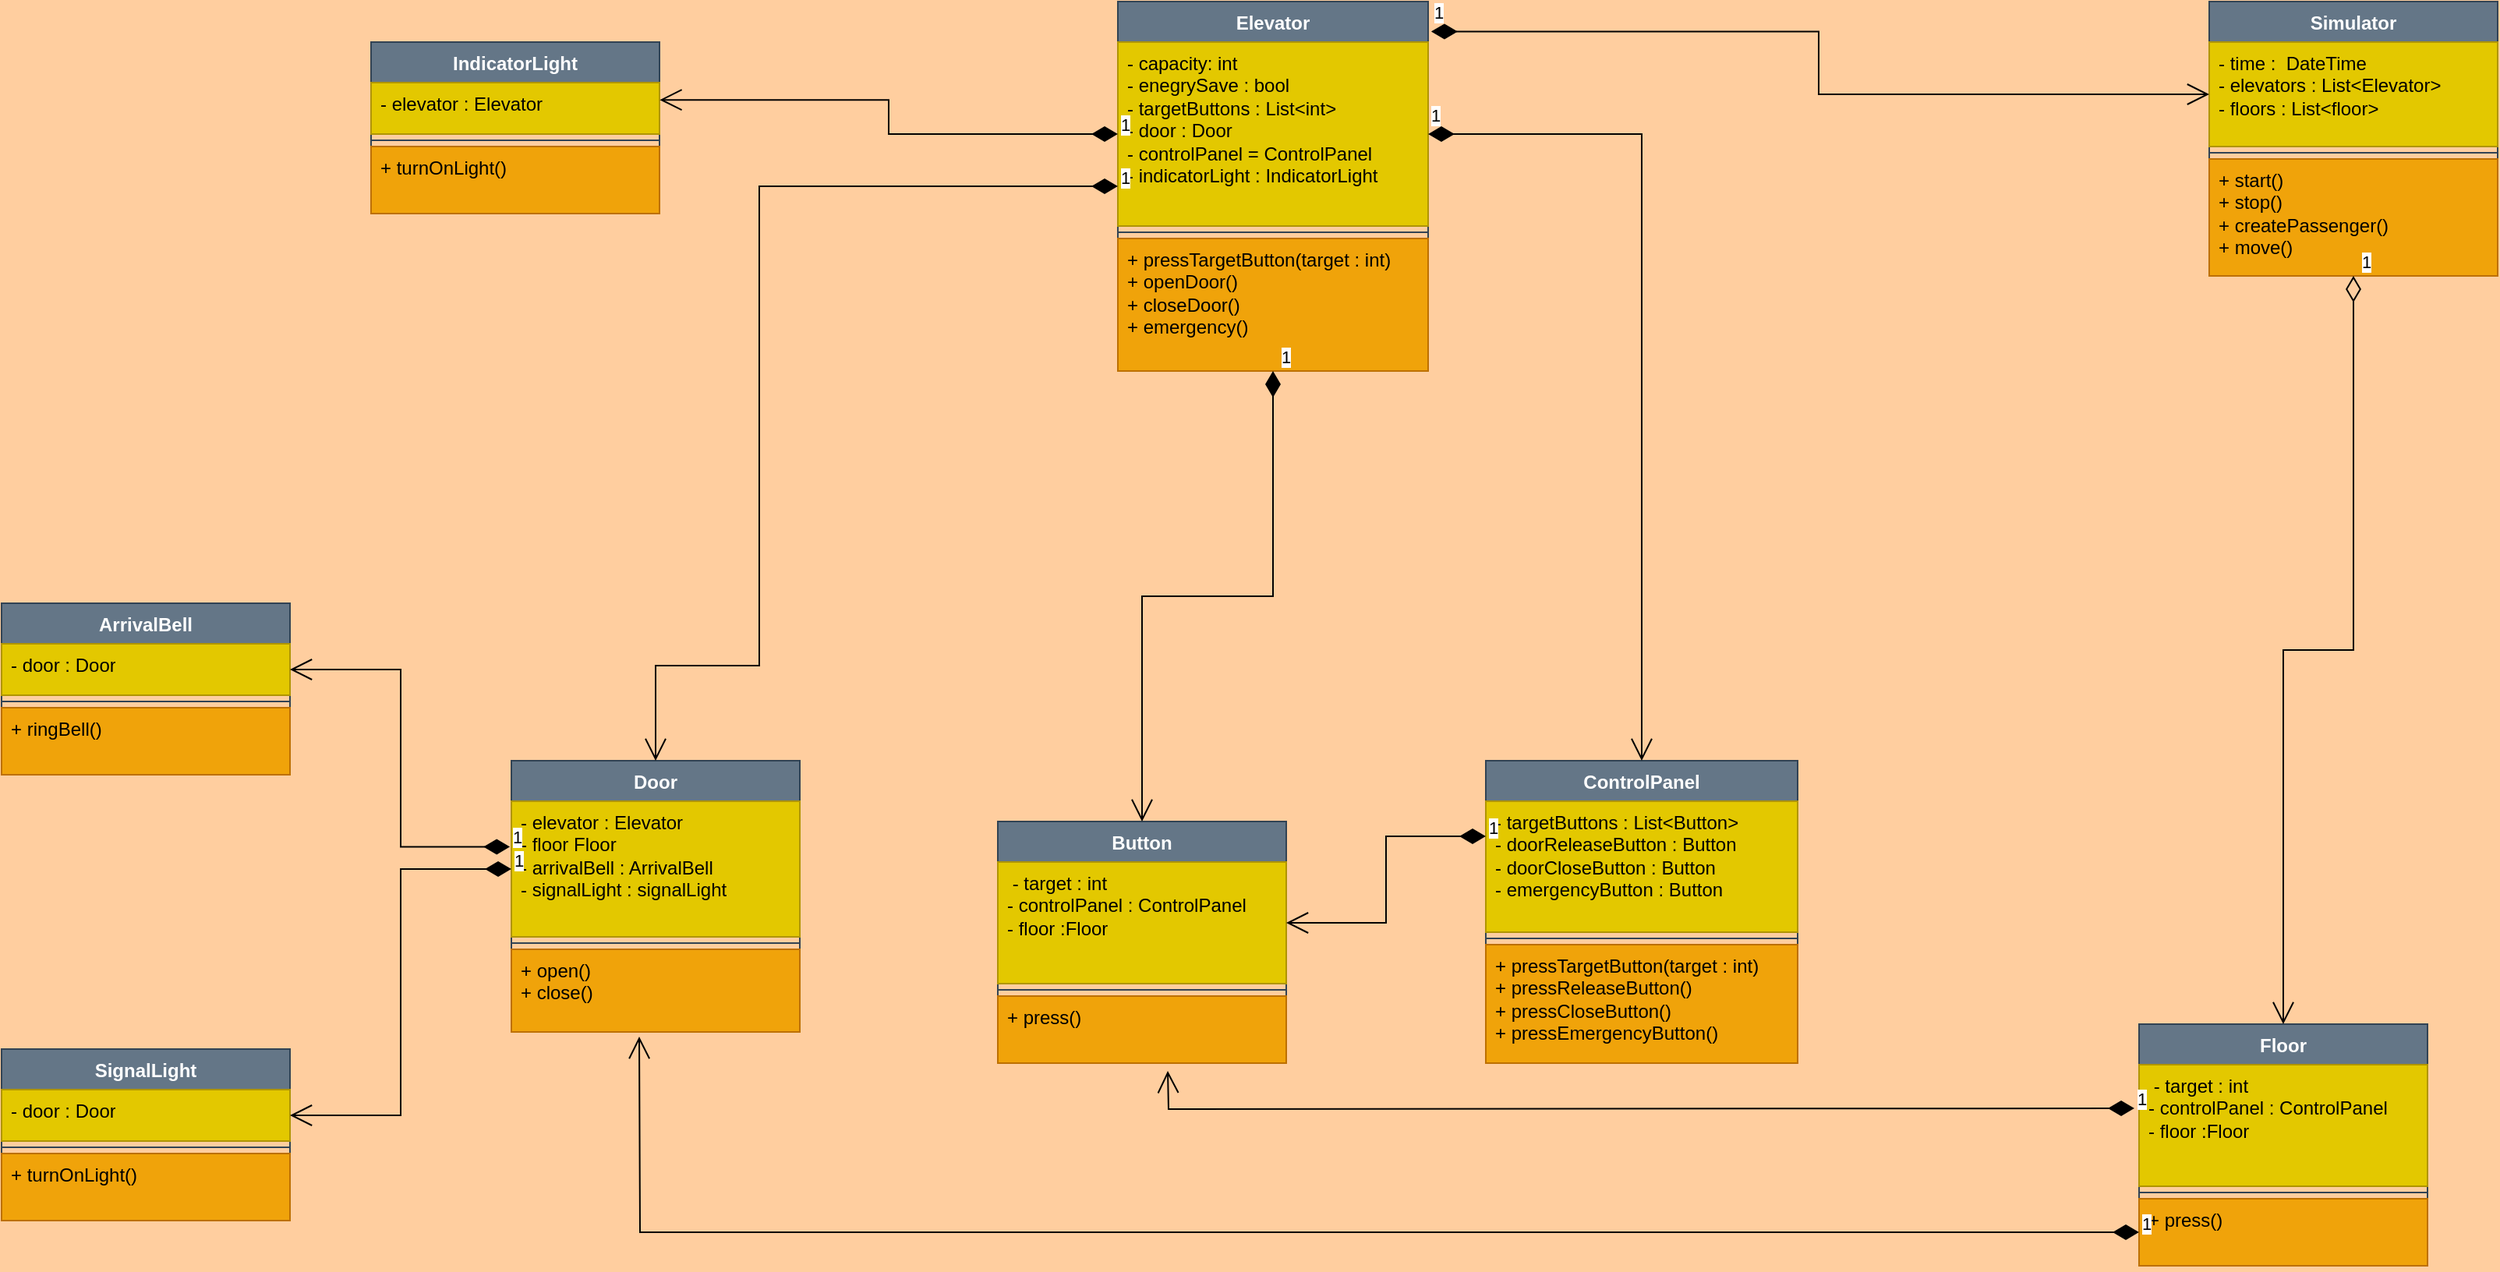 <mxfile version="21.2.8" type="device">
  <diagram name="Sayfa -1" id="2Q7rJpBjIlXAXQQlR4CL">
    <mxGraphModel dx="3185" dy="968" grid="0" gridSize="10" guides="1" tooltips="1" connect="1" arrows="1" fold="1" page="1" pageScale="1" pageWidth="1200" pageHeight="1920" background="#FFCE9F" math="0" shadow="0">
      <root>
        <mxCell id="0" />
        <mxCell id="1" parent="0" />
        <mxCell id="gPZkoOqSUaPCiqlDeYD5-5" value="Simulator" style="swimlane;fontStyle=1;align=center;verticalAlign=top;childLayout=stackLayout;horizontal=1;startSize=26;horizontalStack=0;resizeParent=1;resizeParentMax=0;resizeLast=0;collapsible=1;marginBottom=0;whiteSpace=wrap;html=1;fillColor=#647687;fontColor=#ffffff;strokeColor=#314354;" parent="1" vertex="1">
          <mxGeometry x="726" y="149" width="185" height="176" as="geometry" />
        </mxCell>
        <mxCell id="gPZkoOqSUaPCiqlDeYD5-6" value="- time :&amp;nbsp; DateTime&lt;br&gt;- elevators : List&amp;lt;Elevator&amp;gt;&lt;br&gt;- floors : List&amp;lt;floor&amp;gt;" style="text;strokeColor=#B09500;fillColor=#e3c800;align=left;verticalAlign=top;spacingLeft=4;spacingRight=4;overflow=hidden;rotatable=0;points=[[0,0.5],[1,0.5]];portConstraint=eastwest;whiteSpace=wrap;html=1;fontColor=#000000;" parent="gPZkoOqSUaPCiqlDeYD5-5" vertex="1">
          <mxGeometry y="26" width="185" height="67" as="geometry" />
        </mxCell>
        <mxCell id="gPZkoOqSUaPCiqlDeYD5-7" value="" style="line;strokeWidth=1;fillColor=none;align=left;verticalAlign=middle;spacingTop=-1;spacingLeft=3;spacingRight=3;rotatable=0;labelPosition=right;points=[];portConstraint=eastwest;strokeColor=inherit;" parent="gPZkoOqSUaPCiqlDeYD5-5" vertex="1">
          <mxGeometry y="93" width="185" height="8" as="geometry" />
        </mxCell>
        <mxCell id="gPZkoOqSUaPCiqlDeYD5-8" value="+ start()&lt;br&gt;+ stop()&lt;br&gt;+ createPassenger()&lt;br&gt;+ move()" style="text;strokeColor=#BD7000;fillColor=#f0a30a;align=left;verticalAlign=top;spacingLeft=4;spacingRight=4;overflow=hidden;rotatable=0;points=[[0,0.5],[1,0.5]];portConstraint=eastwest;whiteSpace=wrap;html=1;fontColor=#000000;" parent="gPZkoOqSUaPCiqlDeYD5-5" vertex="1">
          <mxGeometry y="101" width="185" height="75" as="geometry" />
        </mxCell>
        <mxCell id="gPZkoOqSUaPCiqlDeYD5-13" value="Elevator" style="swimlane;fontStyle=1;align=center;verticalAlign=top;childLayout=stackLayout;horizontal=1;startSize=26;horizontalStack=0;resizeParent=1;resizeParentMax=0;resizeLast=0;collapsible=1;marginBottom=0;whiteSpace=wrap;html=1;fillColor=#647687;fontColor=#ffffff;strokeColor=#314354;" parent="1" vertex="1">
          <mxGeometry x="26" y="149" width="199" height="237" as="geometry" />
        </mxCell>
        <mxCell id="gPZkoOqSUaPCiqlDeYD5-14" value="- capacity: int&lt;br&gt;- enegrySave : bool&lt;br&gt;- targetButtons : List&amp;lt;int&amp;gt;&lt;br&gt;- door : Door&lt;br&gt;- controlPanel = ControlPanel&lt;br&gt;- indicatorLight : IndicatorLight" style="text;strokeColor=#B09500;fillColor=#e3c800;align=left;verticalAlign=top;spacingLeft=4;spacingRight=4;overflow=hidden;rotatable=0;points=[[0,0.5],[1,0.5]];portConstraint=eastwest;whiteSpace=wrap;html=1;fontColor=#000000;" parent="gPZkoOqSUaPCiqlDeYD5-13" vertex="1">
          <mxGeometry y="26" width="199" height="118" as="geometry" />
        </mxCell>
        <mxCell id="gPZkoOqSUaPCiqlDeYD5-15" value="" style="line;strokeWidth=1;fillColor=none;align=left;verticalAlign=middle;spacingTop=-1;spacingLeft=3;spacingRight=3;rotatable=0;labelPosition=right;points=[];portConstraint=eastwest;strokeColor=inherit;" parent="gPZkoOqSUaPCiqlDeYD5-13" vertex="1">
          <mxGeometry y="144" width="199" height="8" as="geometry" />
        </mxCell>
        <mxCell id="gPZkoOqSUaPCiqlDeYD5-16" value="+ pressTargetButton(target : int)&lt;br&gt;+ openDoor()&lt;br&gt;+ closeDoor()&lt;br&gt;+ emergency()" style="text;strokeColor=#BD7000;fillColor=#f0a30a;align=left;verticalAlign=top;spacingLeft=4;spacingRight=4;overflow=hidden;rotatable=0;points=[[0,0.5],[1,0.5]];portConstraint=eastwest;whiteSpace=wrap;html=1;fontColor=#000000;" parent="gPZkoOqSUaPCiqlDeYD5-13" vertex="1">
          <mxGeometry y="152" width="199" height="85" as="geometry" />
        </mxCell>
        <mxCell id="gPZkoOqSUaPCiqlDeYD5-17" value="Door" style="swimlane;fontStyle=1;align=center;verticalAlign=top;childLayout=stackLayout;horizontal=1;startSize=26;horizontalStack=0;resizeParent=1;resizeParentMax=0;resizeLast=0;collapsible=1;marginBottom=0;whiteSpace=wrap;html=1;fillColor=#647687;fontColor=#ffffff;strokeColor=#314354;" parent="1" vertex="1">
          <mxGeometry x="-363" y="636" width="185" height="174" as="geometry" />
        </mxCell>
        <mxCell id="gPZkoOqSUaPCiqlDeYD5-18" value="- elevator : Elevator&lt;br&gt;- floor Floor&lt;br&gt;- arrivalBell : ArrivalBell&lt;br&gt;- signalLight : signalLight&lt;br&gt;" style="text;strokeColor=#B09500;fillColor=#e3c800;align=left;verticalAlign=top;spacingLeft=4;spacingRight=4;overflow=hidden;rotatable=0;points=[[0,0.5],[1,0.5]];portConstraint=eastwest;whiteSpace=wrap;html=1;fontColor=#000000;" parent="gPZkoOqSUaPCiqlDeYD5-17" vertex="1">
          <mxGeometry y="26" width="185" height="87" as="geometry" />
        </mxCell>
        <mxCell id="gPZkoOqSUaPCiqlDeYD5-19" value="" style="line;strokeWidth=1;fillColor=none;align=left;verticalAlign=middle;spacingTop=-1;spacingLeft=3;spacingRight=3;rotatable=0;labelPosition=right;points=[];portConstraint=eastwest;strokeColor=inherit;" parent="gPZkoOqSUaPCiqlDeYD5-17" vertex="1">
          <mxGeometry y="113" width="185" height="8" as="geometry" />
        </mxCell>
        <mxCell id="gPZkoOqSUaPCiqlDeYD5-20" value="+ open()&lt;br&gt;+ close()" style="text;strokeColor=#BD7000;fillColor=#f0a30a;align=left;verticalAlign=top;spacingLeft=4;spacingRight=4;overflow=hidden;rotatable=0;points=[[0,0.5],[1,0.5]];portConstraint=eastwest;whiteSpace=wrap;html=1;fontColor=#000000;" parent="gPZkoOqSUaPCiqlDeYD5-17" vertex="1">
          <mxGeometry y="121" width="185" height="53" as="geometry" />
        </mxCell>
        <mxCell id="gPZkoOqSUaPCiqlDeYD5-21" value="ControlPanel" style="swimlane;fontStyle=1;align=center;verticalAlign=top;childLayout=stackLayout;horizontal=1;startSize=26;horizontalStack=0;resizeParent=1;resizeParentMax=0;resizeLast=0;collapsible=1;marginBottom=0;whiteSpace=wrap;html=1;fillColor=#647687;fontColor=#ffffff;strokeColor=#314354;" parent="1" vertex="1">
          <mxGeometry x="262" y="636" width="200" height="194" as="geometry" />
        </mxCell>
        <mxCell id="gPZkoOqSUaPCiqlDeYD5-22" value="- targetButtons : List&amp;lt;Button&amp;gt;&lt;br&gt;- doorReleaseButton : Button&lt;br&gt;- doorCloseButton : Button&lt;br&gt;- emergencyButton : Button" style="text;strokeColor=#B09500;fillColor=#e3c800;align=left;verticalAlign=top;spacingLeft=4;spacingRight=4;overflow=hidden;rotatable=0;points=[[0,0.5],[1,0.5]];portConstraint=eastwest;whiteSpace=wrap;html=1;fontColor=#000000;" parent="gPZkoOqSUaPCiqlDeYD5-21" vertex="1">
          <mxGeometry y="26" width="200" height="84" as="geometry" />
        </mxCell>
        <mxCell id="gPZkoOqSUaPCiqlDeYD5-23" value="" style="line;strokeWidth=1;fillColor=none;align=left;verticalAlign=middle;spacingTop=-1;spacingLeft=3;spacingRight=3;rotatable=0;labelPosition=right;points=[];portConstraint=eastwest;strokeColor=inherit;" parent="gPZkoOqSUaPCiqlDeYD5-21" vertex="1">
          <mxGeometry y="110" width="200" height="8" as="geometry" />
        </mxCell>
        <mxCell id="gPZkoOqSUaPCiqlDeYD5-24" value="+ pressTargetButton(target : int)&lt;br&gt;+ pressReleaseButton()&lt;br&gt;+ pressCloseButton()&lt;br&gt;+ pressEmergencyButton()" style="text;strokeColor=#BD7000;fillColor=#f0a30a;align=left;verticalAlign=top;spacingLeft=4;spacingRight=4;overflow=hidden;rotatable=0;points=[[0,0.5],[1,0.5]];portConstraint=eastwest;whiteSpace=wrap;html=1;fontColor=#000000;" parent="gPZkoOqSUaPCiqlDeYD5-21" vertex="1">
          <mxGeometry y="118" width="200" height="76" as="geometry" />
        </mxCell>
        <mxCell id="gPZkoOqSUaPCiqlDeYD5-25" value="ArrivalBell" style="swimlane;fontStyle=1;align=center;verticalAlign=top;childLayout=stackLayout;horizontal=1;startSize=26;horizontalStack=0;resizeParent=1;resizeParentMax=0;resizeLast=0;collapsible=1;marginBottom=0;whiteSpace=wrap;html=1;fillColor=#647687;fontColor=#ffffff;strokeColor=#314354;" parent="1" vertex="1">
          <mxGeometry x="-690" y="535" width="185" height="110" as="geometry" />
        </mxCell>
        <mxCell id="gPZkoOqSUaPCiqlDeYD5-26" value="- door : Door" style="text;strokeColor=#B09500;fillColor=#e3c800;align=left;verticalAlign=top;spacingLeft=4;spacingRight=4;overflow=hidden;rotatable=0;points=[[0,0.5],[1,0.5]];portConstraint=eastwest;whiteSpace=wrap;html=1;fontColor=#000000;" parent="gPZkoOqSUaPCiqlDeYD5-25" vertex="1">
          <mxGeometry y="26" width="185" height="33" as="geometry" />
        </mxCell>
        <mxCell id="gPZkoOqSUaPCiqlDeYD5-27" value="" style="line;strokeWidth=1;fillColor=none;align=left;verticalAlign=middle;spacingTop=-1;spacingLeft=3;spacingRight=3;rotatable=0;labelPosition=right;points=[];portConstraint=eastwest;strokeColor=inherit;" parent="gPZkoOqSUaPCiqlDeYD5-25" vertex="1">
          <mxGeometry y="59" width="185" height="8" as="geometry" />
        </mxCell>
        <mxCell id="gPZkoOqSUaPCiqlDeYD5-28" value="+ ringBell()" style="text;strokeColor=#BD7000;fillColor=#f0a30a;align=left;verticalAlign=top;spacingLeft=4;spacingRight=4;overflow=hidden;rotatable=0;points=[[0,0.5],[1,0.5]];portConstraint=eastwest;whiteSpace=wrap;html=1;fontColor=#000000;" parent="gPZkoOqSUaPCiqlDeYD5-25" vertex="1">
          <mxGeometry y="67" width="185" height="43" as="geometry" />
        </mxCell>
        <mxCell id="gPZkoOqSUaPCiqlDeYD5-29" value="SignalLight" style="swimlane;fontStyle=1;align=center;verticalAlign=top;childLayout=stackLayout;horizontal=1;startSize=26;horizontalStack=0;resizeParent=1;resizeParentMax=0;resizeLast=0;collapsible=1;marginBottom=0;whiteSpace=wrap;html=1;fillColor=#647687;fontColor=#ffffff;strokeColor=#314354;" parent="1" vertex="1">
          <mxGeometry x="-690" y="821" width="185" height="110" as="geometry" />
        </mxCell>
        <mxCell id="gPZkoOqSUaPCiqlDeYD5-30" value="- door : Door" style="text;strokeColor=#B09500;fillColor=#e3c800;align=left;verticalAlign=top;spacingLeft=4;spacingRight=4;overflow=hidden;rotatable=0;points=[[0,0.5],[1,0.5]];portConstraint=eastwest;whiteSpace=wrap;html=1;fontColor=#000000;" parent="gPZkoOqSUaPCiqlDeYD5-29" vertex="1">
          <mxGeometry y="26" width="185" height="33" as="geometry" />
        </mxCell>
        <mxCell id="gPZkoOqSUaPCiqlDeYD5-31" value="" style="line;strokeWidth=1;fillColor=none;align=left;verticalAlign=middle;spacingTop=-1;spacingLeft=3;spacingRight=3;rotatable=0;labelPosition=right;points=[];portConstraint=eastwest;strokeColor=inherit;" parent="gPZkoOqSUaPCiqlDeYD5-29" vertex="1">
          <mxGeometry y="59" width="185" height="8" as="geometry" />
        </mxCell>
        <mxCell id="gPZkoOqSUaPCiqlDeYD5-32" value="+ turnOnLight()" style="text;strokeColor=#BD7000;fillColor=#f0a30a;align=left;verticalAlign=top;spacingLeft=4;spacingRight=4;overflow=hidden;rotatable=0;points=[[0,0.5],[1,0.5]];portConstraint=eastwest;whiteSpace=wrap;html=1;fontColor=#000000;" parent="gPZkoOqSUaPCiqlDeYD5-29" vertex="1">
          <mxGeometry y="67" width="185" height="43" as="geometry" />
        </mxCell>
        <mxCell id="gPZkoOqSUaPCiqlDeYD5-33" value="Button" style="swimlane;fontStyle=1;align=center;verticalAlign=top;childLayout=stackLayout;horizontal=1;startSize=26;horizontalStack=0;resizeParent=1;resizeParentMax=0;resizeLast=0;collapsible=1;marginBottom=0;whiteSpace=wrap;html=1;fillColor=#647687;fontColor=#ffffff;strokeColor=#314354;" parent="1" vertex="1">
          <mxGeometry x="-51" y="675" width="185" height="155" as="geometry" />
        </mxCell>
        <mxCell id="gPZkoOqSUaPCiqlDeYD5-34" value="&amp;nbsp;- target : int&amp;nbsp;&lt;br&gt;- controlPanel : ControlPanel&lt;br&gt;- floor :Floor" style="text;strokeColor=#B09500;fillColor=#e3c800;align=left;verticalAlign=top;spacingLeft=4;spacingRight=4;overflow=hidden;rotatable=0;points=[[0,0.5],[1,0.5]];portConstraint=eastwest;whiteSpace=wrap;html=1;fontColor=#000000;" parent="gPZkoOqSUaPCiqlDeYD5-33" vertex="1">
          <mxGeometry y="26" width="185" height="78" as="geometry" />
        </mxCell>
        <mxCell id="gPZkoOqSUaPCiqlDeYD5-35" value="" style="line;strokeWidth=1;fillColor=none;align=left;verticalAlign=middle;spacingTop=-1;spacingLeft=3;spacingRight=3;rotatable=0;labelPosition=right;points=[];portConstraint=eastwest;strokeColor=inherit;" parent="gPZkoOqSUaPCiqlDeYD5-33" vertex="1">
          <mxGeometry y="104" width="185" height="8" as="geometry" />
        </mxCell>
        <mxCell id="gPZkoOqSUaPCiqlDeYD5-36" value="+ press()" style="text;strokeColor=#BD7000;fillColor=#f0a30a;align=left;verticalAlign=top;spacingLeft=4;spacingRight=4;overflow=hidden;rotatable=0;points=[[0,0.5],[1,0.5]];portConstraint=eastwest;whiteSpace=wrap;html=1;fontColor=#000000;" parent="gPZkoOqSUaPCiqlDeYD5-33" vertex="1">
          <mxGeometry y="112" width="185" height="43" as="geometry" />
        </mxCell>
        <mxCell id="gPZkoOqSUaPCiqlDeYD5-37" value="Floor" style="swimlane;fontStyle=1;align=center;verticalAlign=top;childLayout=stackLayout;horizontal=1;startSize=26;horizontalStack=0;resizeParent=1;resizeParentMax=0;resizeLast=0;collapsible=1;marginBottom=0;whiteSpace=wrap;html=1;fillColor=#647687;fontColor=#ffffff;strokeColor=#314354;" parent="1" vertex="1">
          <mxGeometry x="681" y="805" width="185" height="155" as="geometry" />
        </mxCell>
        <mxCell id="gPZkoOqSUaPCiqlDeYD5-38" value="&amp;nbsp;- target : int&amp;nbsp;&lt;br&gt;- controlPanel : ControlPanel&lt;br&gt;- floor :Floor" style="text;strokeColor=#B09500;fillColor=#e3c800;align=left;verticalAlign=top;spacingLeft=4;spacingRight=4;overflow=hidden;rotatable=0;points=[[0,0.5],[1,0.5]];portConstraint=eastwest;whiteSpace=wrap;html=1;fontColor=#000000;" parent="gPZkoOqSUaPCiqlDeYD5-37" vertex="1">
          <mxGeometry y="26" width="185" height="78" as="geometry" />
        </mxCell>
        <mxCell id="gPZkoOqSUaPCiqlDeYD5-39" value="" style="line;strokeWidth=1;fillColor=none;align=left;verticalAlign=middle;spacingTop=-1;spacingLeft=3;spacingRight=3;rotatable=0;labelPosition=right;points=[];portConstraint=eastwest;strokeColor=inherit;" parent="gPZkoOqSUaPCiqlDeYD5-37" vertex="1">
          <mxGeometry y="104" width="185" height="8" as="geometry" />
        </mxCell>
        <mxCell id="gPZkoOqSUaPCiqlDeYD5-40" value="+ press()" style="text;strokeColor=#BD7000;fillColor=#f0a30a;align=left;verticalAlign=top;spacingLeft=4;spacingRight=4;overflow=hidden;rotatable=0;points=[[0,0.5],[1,0.5]];portConstraint=eastwest;whiteSpace=wrap;html=1;fontColor=#000000;" parent="gPZkoOqSUaPCiqlDeYD5-37" vertex="1">
          <mxGeometry y="112" width="185" height="43" as="geometry" />
        </mxCell>
        <mxCell id="FohxZ__JXv7pmBZkePxA-1" value="IndicatorLight" style="swimlane;fontStyle=1;align=center;verticalAlign=top;childLayout=stackLayout;horizontal=1;startSize=26;horizontalStack=0;resizeParent=1;resizeParentMax=0;resizeLast=0;collapsible=1;marginBottom=0;whiteSpace=wrap;html=1;fillColor=#647687;fontColor=#ffffff;strokeColor=#314354;" vertex="1" parent="1">
          <mxGeometry x="-453" y="175" width="185" height="110" as="geometry" />
        </mxCell>
        <mxCell id="FohxZ__JXv7pmBZkePxA-2" value="- elevator : Elevator" style="text;strokeColor=#B09500;fillColor=#e3c800;align=left;verticalAlign=top;spacingLeft=4;spacingRight=4;overflow=hidden;rotatable=0;points=[[0,0.5],[1,0.5]];portConstraint=eastwest;whiteSpace=wrap;html=1;fontColor=#000000;" vertex="1" parent="FohxZ__JXv7pmBZkePxA-1">
          <mxGeometry y="26" width="185" height="33" as="geometry" />
        </mxCell>
        <mxCell id="FohxZ__JXv7pmBZkePxA-3" value="" style="line;strokeWidth=1;fillColor=none;align=left;verticalAlign=middle;spacingTop=-1;spacingLeft=3;spacingRight=3;rotatable=0;labelPosition=right;points=[];portConstraint=eastwest;strokeColor=inherit;" vertex="1" parent="FohxZ__JXv7pmBZkePxA-1">
          <mxGeometry y="59" width="185" height="8" as="geometry" />
        </mxCell>
        <mxCell id="FohxZ__JXv7pmBZkePxA-4" value="+ turnOnLight()" style="text;strokeColor=#BD7000;fillColor=#f0a30a;align=left;verticalAlign=top;spacingLeft=4;spacingRight=4;overflow=hidden;rotatable=0;points=[[0,0.5],[1,0.5]];portConstraint=eastwest;whiteSpace=wrap;html=1;fontColor=#000000;" vertex="1" parent="FohxZ__JXv7pmBZkePxA-1">
          <mxGeometry y="67" width="185" height="43" as="geometry" />
        </mxCell>
        <mxCell id="FohxZ__JXv7pmBZkePxA-19" value="1" style="endArrow=open;html=1;endSize=12;startArrow=diamondThin;startSize=14;startFill=1;edgeStyle=orthogonalEdgeStyle;align=left;verticalAlign=bottom;rounded=0;entryX=1.001;entryY=0.336;entryDx=0;entryDy=0;entryPerimeter=0;" edge="1" parent="1" source="gPZkoOqSUaPCiqlDeYD5-14" target="FohxZ__JXv7pmBZkePxA-2">
          <mxGeometry x="-1" y="3" relative="1" as="geometry">
            <mxPoint x="-48" y="341" as="sourcePoint" />
            <mxPoint x="112" y="341" as="targetPoint" />
          </mxGeometry>
        </mxCell>
        <mxCell id="FohxZ__JXv7pmBZkePxA-20" value="1" style="endArrow=open;html=1;endSize=12;startArrow=diamondThin;startSize=14;startFill=1;edgeStyle=orthogonalEdgeStyle;align=left;verticalAlign=bottom;rounded=0;exitX=0;exitY=0.5;exitDx=0;exitDy=0;entryX=0.5;entryY=0;entryDx=0;entryDy=0;" edge="1" parent="1" source="gPZkoOqSUaPCiqlDeYD5-13" target="gPZkoOqSUaPCiqlDeYD5-17">
          <mxGeometry x="-1" y="3" relative="1" as="geometry">
            <mxPoint x="51" y="516" as="sourcePoint" />
            <mxPoint x="211" y="516" as="targetPoint" />
            <Array as="points">
              <mxPoint x="-204" y="267" />
              <mxPoint x="-204" y="575" />
              <mxPoint x="-270" y="575" />
            </Array>
          </mxGeometry>
        </mxCell>
        <mxCell id="FohxZ__JXv7pmBZkePxA-21" value="1" style="endArrow=open;html=1;endSize=12;startArrow=diamondThin;startSize=14;startFill=1;edgeStyle=orthogonalEdgeStyle;align=left;verticalAlign=bottom;rounded=0;exitX=0.5;exitY=1;exitDx=0;exitDy=0;" edge="1" parent="1" source="gPZkoOqSUaPCiqlDeYD5-13" target="gPZkoOqSUaPCiqlDeYD5-33">
          <mxGeometry x="-1" y="3" relative="1" as="geometry">
            <mxPoint x="51" y="516" as="sourcePoint" />
            <mxPoint x="211" y="516" as="targetPoint" />
          </mxGeometry>
        </mxCell>
        <mxCell id="FohxZ__JXv7pmBZkePxA-22" value="1" style="endArrow=open;html=1;endSize=12;startArrow=diamondThin;startSize=14;startFill=1;edgeStyle=orthogonalEdgeStyle;align=left;verticalAlign=bottom;rounded=0;entryX=0.5;entryY=0;entryDx=0;entryDy=0;" edge="1" parent="1" source="gPZkoOqSUaPCiqlDeYD5-14" target="gPZkoOqSUaPCiqlDeYD5-21">
          <mxGeometry x="-1" y="3" relative="1" as="geometry">
            <mxPoint x="51" y="516" as="sourcePoint" />
            <mxPoint x="211" y="516" as="targetPoint" />
          </mxGeometry>
        </mxCell>
        <mxCell id="FohxZ__JXv7pmBZkePxA-23" value="1" style="endArrow=open;html=1;endSize=12;startArrow=diamondThin;startSize=14;startFill=1;edgeStyle=orthogonalEdgeStyle;align=left;verticalAlign=bottom;rounded=0;exitX=0;exitY=0.5;exitDx=0;exitDy=0;entryX=1;entryY=0.5;entryDx=0;entryDy=0;" edge="1" parent="1" source="gPZkoOqSUaPCiqlDeYD5-18" target="gPZkoOqSUaPCiqlDeYD5-30">
          <mxGeometry x="-1" y="3" relative="1" as="geometry">
            <mxPoint x="-401" y="516" as="sourcePoint" />
            <mxPoint x="-241" y="516" as="targetPoint" />
          </mxGeometry>
        </mxCell>
        <mxCell id="FohxZ__JXv7pmBZkePxA-24" value="1" style="endArrow=open;html=1;endSize=12;startArrow=diamondThin;startSize=14;startFill=1;edgeStyle=orthogonalEdgeStyle;align=left;verticalAlign=bottom;rounded=0;exitX=-0.005;exitY=0.336;exitDx=0;exitDy=0;exitPerimeter=0;entryX=1;entryY=0.5;entryDx=0;entryDy=0;" edge="1" parent="1" source="gPZkoOqSUaPCiqlDeYD5-18" target="gPZkoOqSUaPCiqlDeYD5-26">
          <mxGeometry x="-1" y="3" relative="1" as="geometry">
            <mxPoint x="-401" y="516" as="sourcePoint" />
            <mxPoint x="-241" y="516" as="targetPoint" />
          </mxGeometry>
        </mxCell>
        <mxCell id="FohxZ__JXv7pmBZkePxA-25" value="1" style="endArrow=open;html=1;endSize=12;startArrow=diamondThin;startSize=14;startFill=1;edgeStyle=orthogonalEdgeStyle;align=left;verticalAlign=bottom;rounded=0;exitX=0;exitY=0.25;exitDx=0;exitDy=0;" edge="1" parent="1" source="gPZkoOqSUaPCiqlDeYD5-21" target="gPZkoOqSUaPCiqlDeYD5-34">
          <mxGeometry x="-1" y="3" relative="1" as="geometry">
            <mxPoint x="-38" y="641" as="sourcePoint" />
            <mxPoint x="132" y="689" as="targetPoint" />
          </mxGeometry>
        </mxCell>
        <mxCell id="FohxZ__JXv7pmBZkePxA-26" value="1" style="endArrow=open;html=1;endSize=12;startArrow=diamondThin;startSize=14;startFill=1;edgeStyle=orthogonalEdgeStyle;align=left;verticalAlign=bottom;rounded=0;exitX=1.01;exitY=0.081;exitDx=0;exitDy=0;exitPerimeter=0;entryX=0;entryY=0.5;entryDx=0;entryDy=0;" edge="1" parent="1" source="gPZkoOqSUaPCiqlDeYD5-13" target="gPZkoOqSUaPCiqlDeYD5-6">
          <mxGeometry x="-1" y="3" relative="1" as="geometry">
            <mxPoint x="92" y="521" as="sourcePoint" />
            <mxPoint x="252" y="521" as="targetPoint" />
          </mxGeometry>
        </mxCell>
        <mxCell id="FohxZ__JXv7pmBZkePxA-27" value="1" style="endArrow=open;html=1;endSize=12;startArrow=diamondThin;startSize=14;startFill=0;edgeStyle=orthogonalEdgeStyle;align=left;verticalAlign=bottom;rounded=0;exitX=0.5;exitY=1;exitDx=0;exitDy=0;" edge="1" parent="1" source="gPZkoOqSUaPCiqlDeYD5-5" target="gPZkoOqSUaPCiqlDeYD5-37">
          <mxGeometry x="-1" y="3" relative="1" as="geometry">
            <mxPoint x="92" y="521" as="sourcePoint" />
            <mxPoint x="252" y="521" as="targetPoint" />
          </mxGeometry>
        </mxCell>
        <mxCell id="FohxZ__JXv7pmBZkePxA-28" value="1" style="endArrow=open;html=1;endSize=12;startArrow=diamondThin;startSize=14;startFill=1;edgeStyle=orthogonalEdgeStyle;align=left;verticalAlign=bottom;rounded=0;" edge="1" parent="1">
          <mxGeometry x="-1" y="3" relative="1" as="geometry">
            <mxPoint x="678" y="859" as="sourcePoint" />
            <mxPoint x="58" y="835" as="targetPoint" />
          </mxGeometry>
        </mxCell>
        <mxCell id="FohxZ__JXv7pmBZkePxA-29" value="1" style="endArrow=open;html=1;endSize=12;startArrow=diamondThin;startSize=14;startFill=1;edgeStyle=orthogonalEdgeStyle;align=left;verticalAlign=bottom;rounded=0;exitX=0;exitY=0.5;exitDx=0;exitDy=0;" edge="1" parent="1" source="gPZkoOqSUaPCiqlDeYD5-40">
          <mxGeometry x="-1" y="3" relative="1" as="geometry">
            <mxPoint x="92" y="771" as="sourcePoint" />
            <mxPoint x="-281" y="813" as="targetPoint" />
          </mxGeometry>
        </mxCell>
      </root>
    </mxGraphModel>
  </diagram>
</mxfile>
